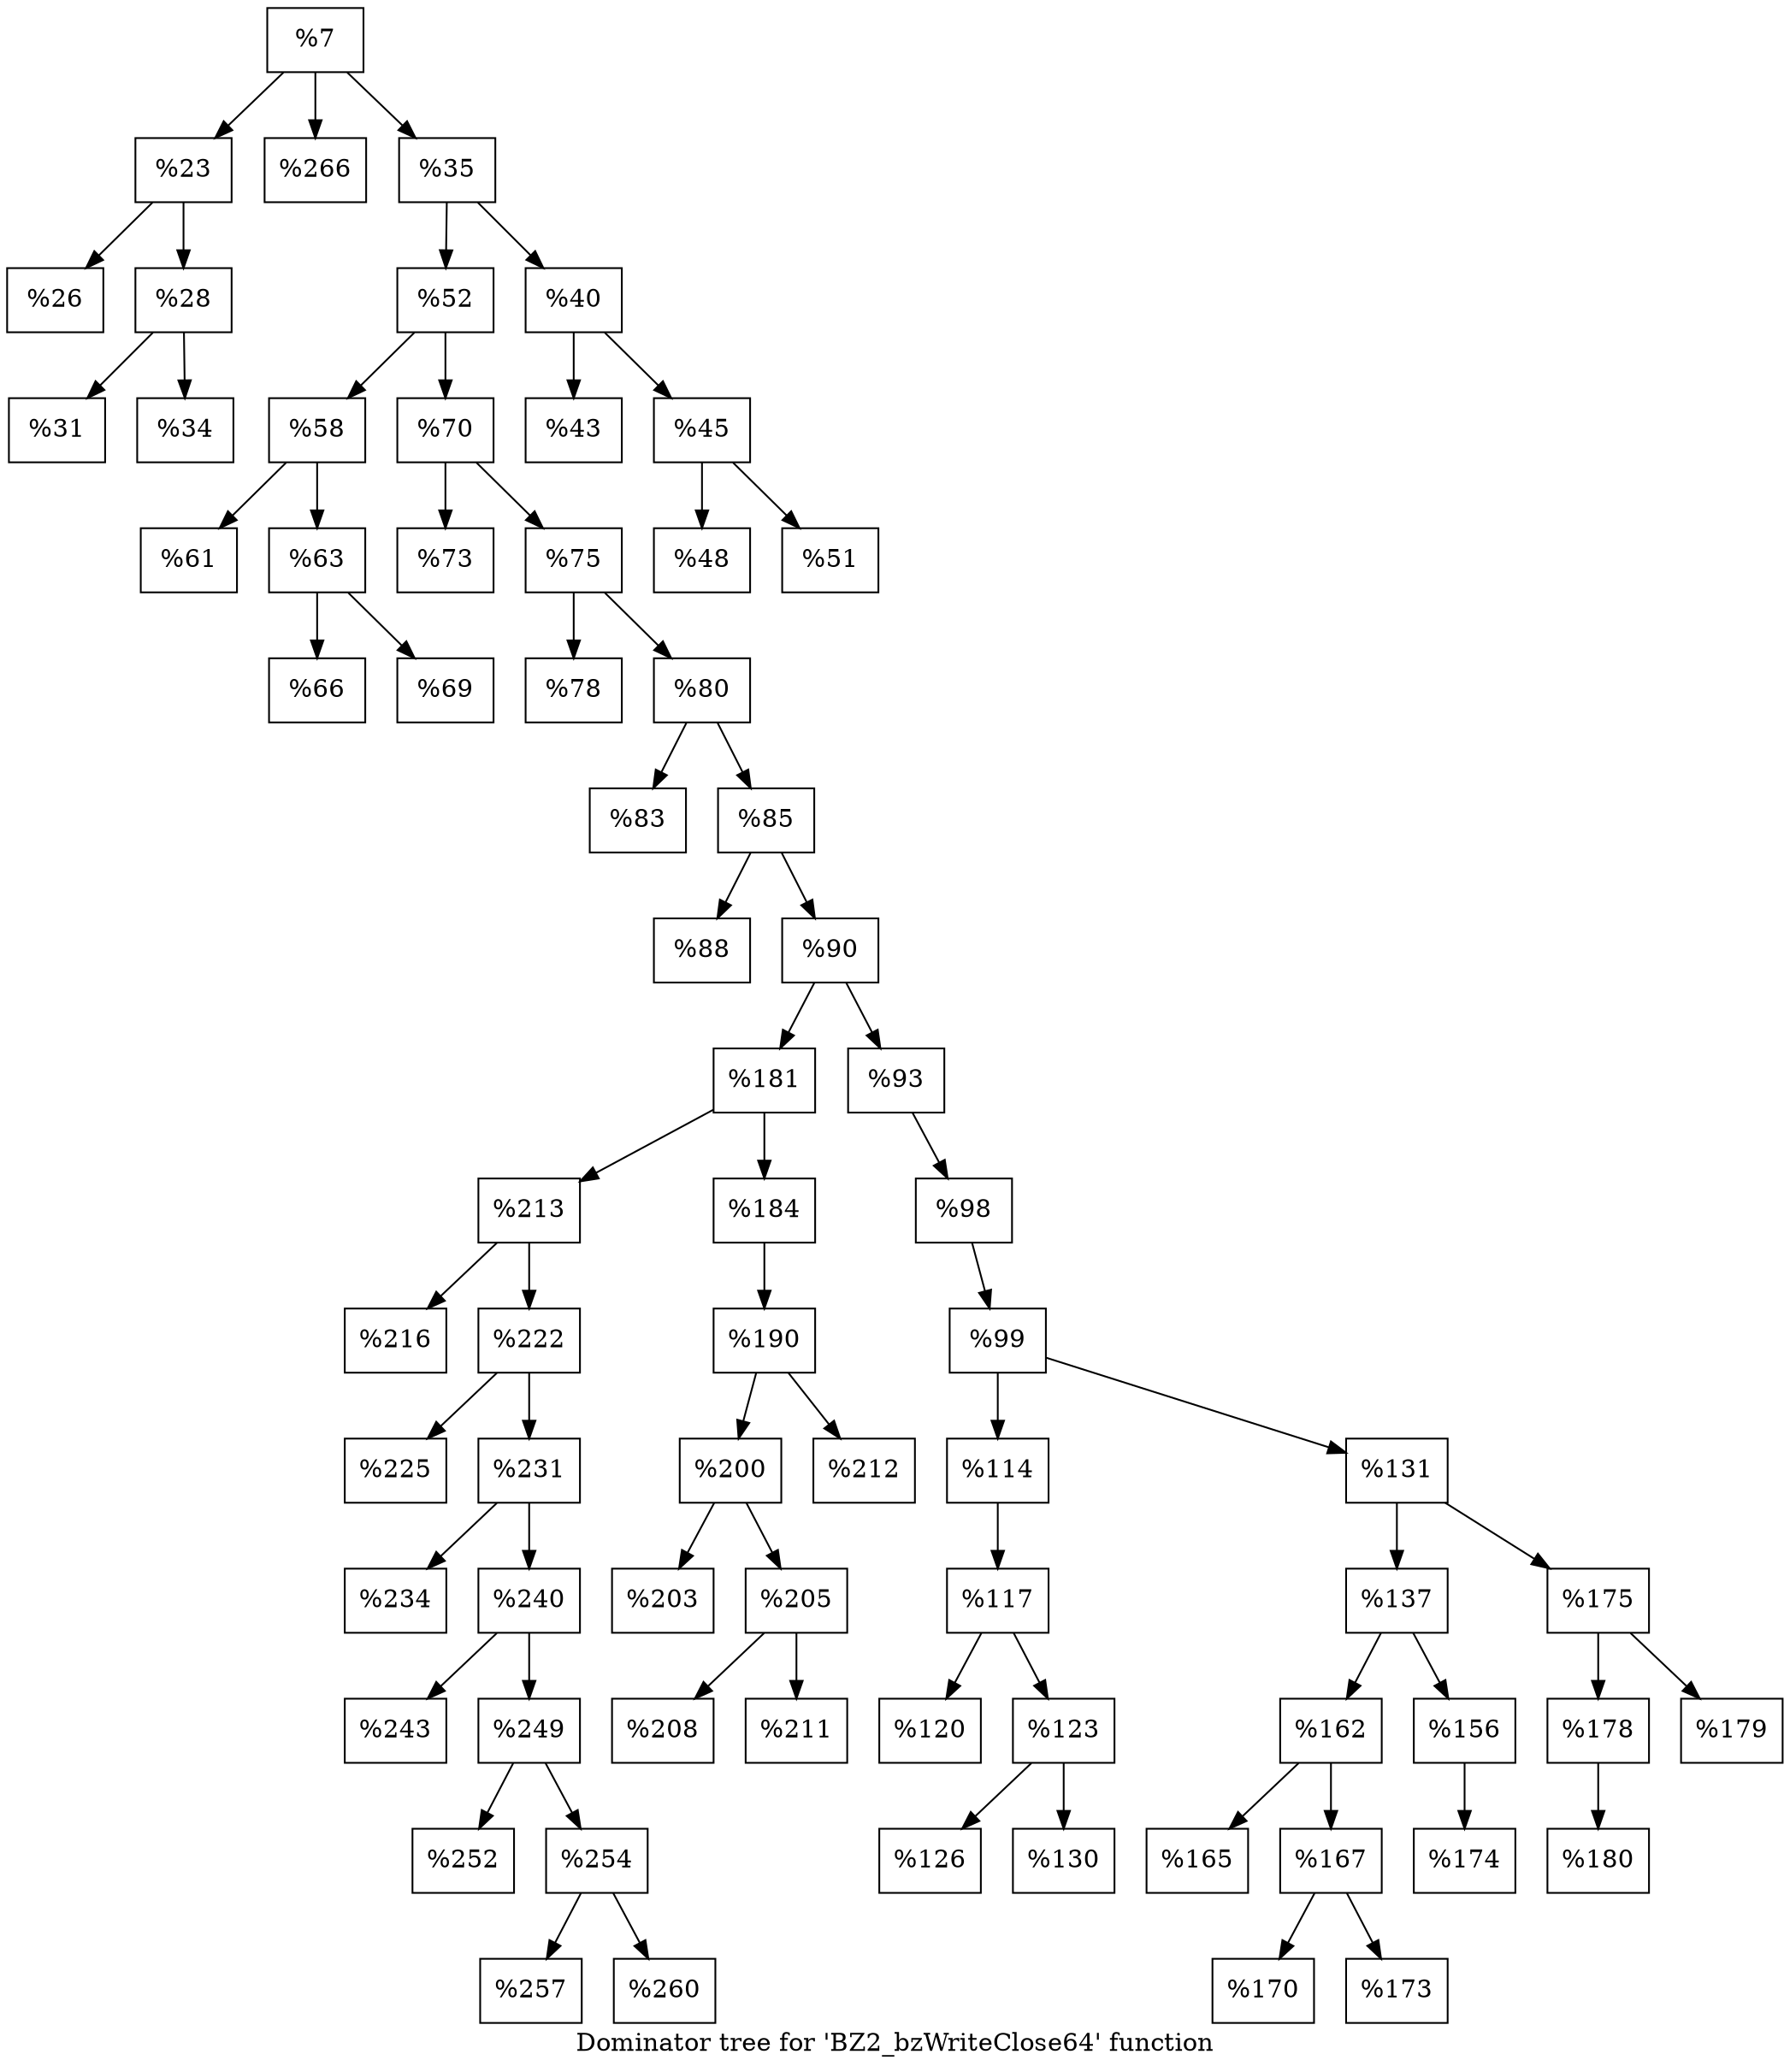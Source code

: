 digraph "Dominator tree for 'BZ2_bzWriteClose64' function" {
	label="Dominator tree for 'BZ2_bzWriteClose64' function";

	Node0x1e8fff0 [shape=record,label="{%7}"];
	Node0x1e8fff0 -> Node0x1e90050;
	Node0x1e8fff0 -> Node0x207ba50;
	Node0x1e8fff0 -> Node0x2190f70;
	Node0x1e90050 [shape=record,label="{%23}"];
	Node0x1e90050 -> Node0x1e84370;
	Node0x1e90050 -> Node0x1e84250;
	Node0x1e84370 [shape=record,label="{%26}"];
	Node0x1e84250 [shape=record,label="{%28}"];
	Node0x1e84250 -> Node0x1e84290;
	Node0x1e84250 -> Node0x1e8de30;
	Node0x1e84290 [shape=record,label="{%31}"];
	Node0x1e8de30 [shape=record,label="{%34}"];
	Node0x207ba50 [shape=record,label="{%266}"];
	Node0x2190f70 [shape=record,label="{%35}"];
	Node0x2190f70 -> Node0x2107430;
	Node0x2190f70 -> Node0x21c0060;
	Node0x2107430 [shape=record,label="{%52}"];
	Node0x2107430 -> Node0x207b4d0;
	Node0x2107430 -> Node0x2114870;
	Node0x207b4d0 [shape=record,label="{%58}"];
	Node0x207b4d0 -> Node0x22261a0;
	Node0x207b4d0 -> Node0x217a900;
	Node0x22261a0 [shape=record,label="{%61}"];
	Node0x217a900 [shape=record,label="{%63}"];
	Node0x217a900 -> Node0x2164310;
	Node0x217a900 -> Node0x216ffb0;
	Node0x2164310 [shape=record,label="{%66}"];
	Node0x216ffb0 [shape=record,label="{%69}"];
	Node0x2114870 [shape=record,label="{%70}"];
	Node0x2114870 -> Node0x1f308f0;
	Node0x2114870 -> Node0x1edca80;
	Node0x1f308f0 [shape=record,label="{%73}"];
	Node0x1edca80 [shape=record,label="{%75}"];
	Node0x1edca80 -> Node0x2179f40;
	Node0x1edca80 -> Node0x1f2e450;
	Node0x2179f40 [shape=record,label="{%78}"];
	Node0x1f2e450 [shape=record,label="{%80}"];
	Node0x1f2e450 -> Node0x2187c20;
	Node0x1f2e450 -> Node0x2162900;
	Node0x2187c20 [shape=record,label="{%83}"];
	Node0x2162900 [shape=record,label="{%85}"];
	Node0x2162900 -> Node0x2227030;
	Node0x2162900 -> Node0x218f620;
	Node0x2227030 [shape=record,label="{%88}"];
	Node0x218f620 [shape=record,label="{%90}"];
	Node0x218f620 -> Node0x22061b0;
	Node0x218f620 -> Node0x217db50;
	Node0x22061b0 [shape=record,label="{%181}"];
	Node0x22061b0 -> Node0x216b530;
	Node0x22061b0 -> Node0x2182750;
	Node0x216b530 [shape=record,label="{%213}"];
	Node0x216b530 -> Node0x21887c0;
	Node0x216b530 -> Node0x2209ee0;
	Node0x21887c0 [shape=record,label="{%216}"];
	Node0x2209ee0 [shape=record,label="{%222}"];
	Node0x2209ee0 -> Node0x2197b10;
	Node0x2209ee0 -> Node0x1fd0c80;
	Node0x2197b10 [shape=record,label="{%225}"];
	Node0x1fd0c80 [shape=record,label="{%231}"];
	Node0x1fd0c80 -> Node0x221e7b0;
	Node0x1fd0c80 -> Node0x220c4d0;
	Node0x221e7b0 [shape=record,label="{%234}"];
	Node0x220c4d0 [shape=record,label="{%240}"];
	Node0x220c4d0 -> Node0x220c350;
	Node0x220c4d0 -> Node0x1fcd140;
	Node0x220c350 [shape=record,label="{%243}"];
	Node0x1fcd140 [shape=record,label="{%249}"];
	Node0x1fcd140 -> Node0x20b74d0;
	Node0x1fcd140 -> Node0x213eb20;
	Node0x20b74d0 [shape=record,label="{%252}"];
	Node0x213eb20 [shape=record,label="{%254}"];
	Node0x213eb20 -> Node0x217b180;
	Node0x213eb20 -> Node0x2222dd0;
	Node0x217b180 [shape=record,label="{%257}"];
	Node0x2222dd0 [shape=record,label="{%260}"];
	Node0x2182750 [shape=record,label="{%184}"];
	Node0x2182750 -> Node0x1ed0720;
	Node0x1ed0720 [shape=record,label="{%190}"];
	Node0x1ed0720 -> Node0x2181ac0;
	Node0x1ed0720 -> Node0x2129bb0;
	Node0x2181ac0 [shape=record,label="{%200}"];
	Node0x2181ac0 -> Node0x218d1f0;
	Node0x2181ac0 -> Node0x2196590;
	Node0x218d1f0 [shape=record,label="{%203}"];
	Node0x2196590 [shape=record,label="{%205}"];
	Node0x2196590 -> Node0x2225a10;
	Node0x2196590 -> Node0x207d770;
	Node0x2225a10 [shape=record,label="{%208}"];
	Node0x207d770 [shape=record,label="{%211}"];
	Node0x2129bb0 [shape=record,label="{%212}"];
	Node0x217db50 [shape=record,label="{%93}"];
	Node0x217db50 -> Node0x2190250;
	Node0x2190250 [shape=record,label="{%98}"];
	Node0x2190250 -> Node0x2223d00;
	Node0x2223d00 [shape=record,label="{%99}"];
	Node0x2223d00 -> Node0x2197490;
	Node0x2223d00 -> Node0x21793a0;
	Node0x2197490 [shape=record,label="{%114}"];
	Node0x2197490 -> Node0x219b740;
	Node0x219b740 [shape=record,label="{%117}"];
	Node0x219b740 -> Node0x220f6b0;
	Node0x219b740 -> Node0x2182880;
	Node0x220f6b0 [shape=record,label="{%120}"];
	Node0x2182880 [shape=record,label="{%123}"];
	Node0x2182880 -> Node0x1ed08a0;
	Node0x2182880 -> Node0x2229880;
	Node0x1ed08a0 [shape=record,label="{%126}"];
	Node0x2229880 [shape=record,label="{%130}"];
	Node0x21793a0 [shape=record,label="{%131}"];
	Node0x21793a0 -> Node0x213b120;
	Node0x21793a0 -> Node0x2169b20;
	Node0x213b120 [shape=record,label="{%137}"];
	Node0x213b120 -> Node0x20e2860;
	Node0x213b120 -> Node0x218e040;
	Node0x20e2860 [shape=record,label="{%162}"];
	Node0x20e2860 -> Node0x218dd30;
	Node0x20e2860 -> Node0x216c000;
	Node0x218dd30 [shape=record,label="{%165}"];
	Node0x216c000 [shape=record,label="{%167}"];
	Node0x216c000 -> Node0x2213260;
	Node0x216c000 -> Node0x221e050;
	Node0x2213260 [shape=record,label="{%170}"];
	Node0x221e050 [shape=record,label="{%173}"];
	Node0x218e040 [shape=record,label="{%156}"];
	Node0x218e040 -> Node0x2188b40;
	Node0x2188b40 [shape=record,label="{%174}"];
	Node0x2169b20 [shape=record,label="{%175}"];
	Node0x2169b20 -> Node0x2196e80;
	Node0x2169b20 -> Node0x2194710;
	Node0x2196e80 [shape=record,label="{%178}"];
	Node0x2196e80 -> Node0x2130200;
	Node0x2130200 [shape=record,label="{%180}"];
	Node0x2194710 [shape=record,label="{%179}"];
	Node0x21c0060 [shape=record,label="{%40}"];
	Node0x21c0060 -> Node0x218a1a0;
	Node0x21c0060 -> Node0x2149490;
	Node0x218a1a0 [shape=record,label="{%43}"];
	Node0x2149490 [shape=record,label="{%45}"];
	Node0x2149490 -> Node0x218ea40;
	Node0x2149490 -> Node0x20d87d0;
	Node0x218ea40 [shape=record,label="{%48}"];
	Node0x20d87d0 [shape=record,label="{%51}"];
}
